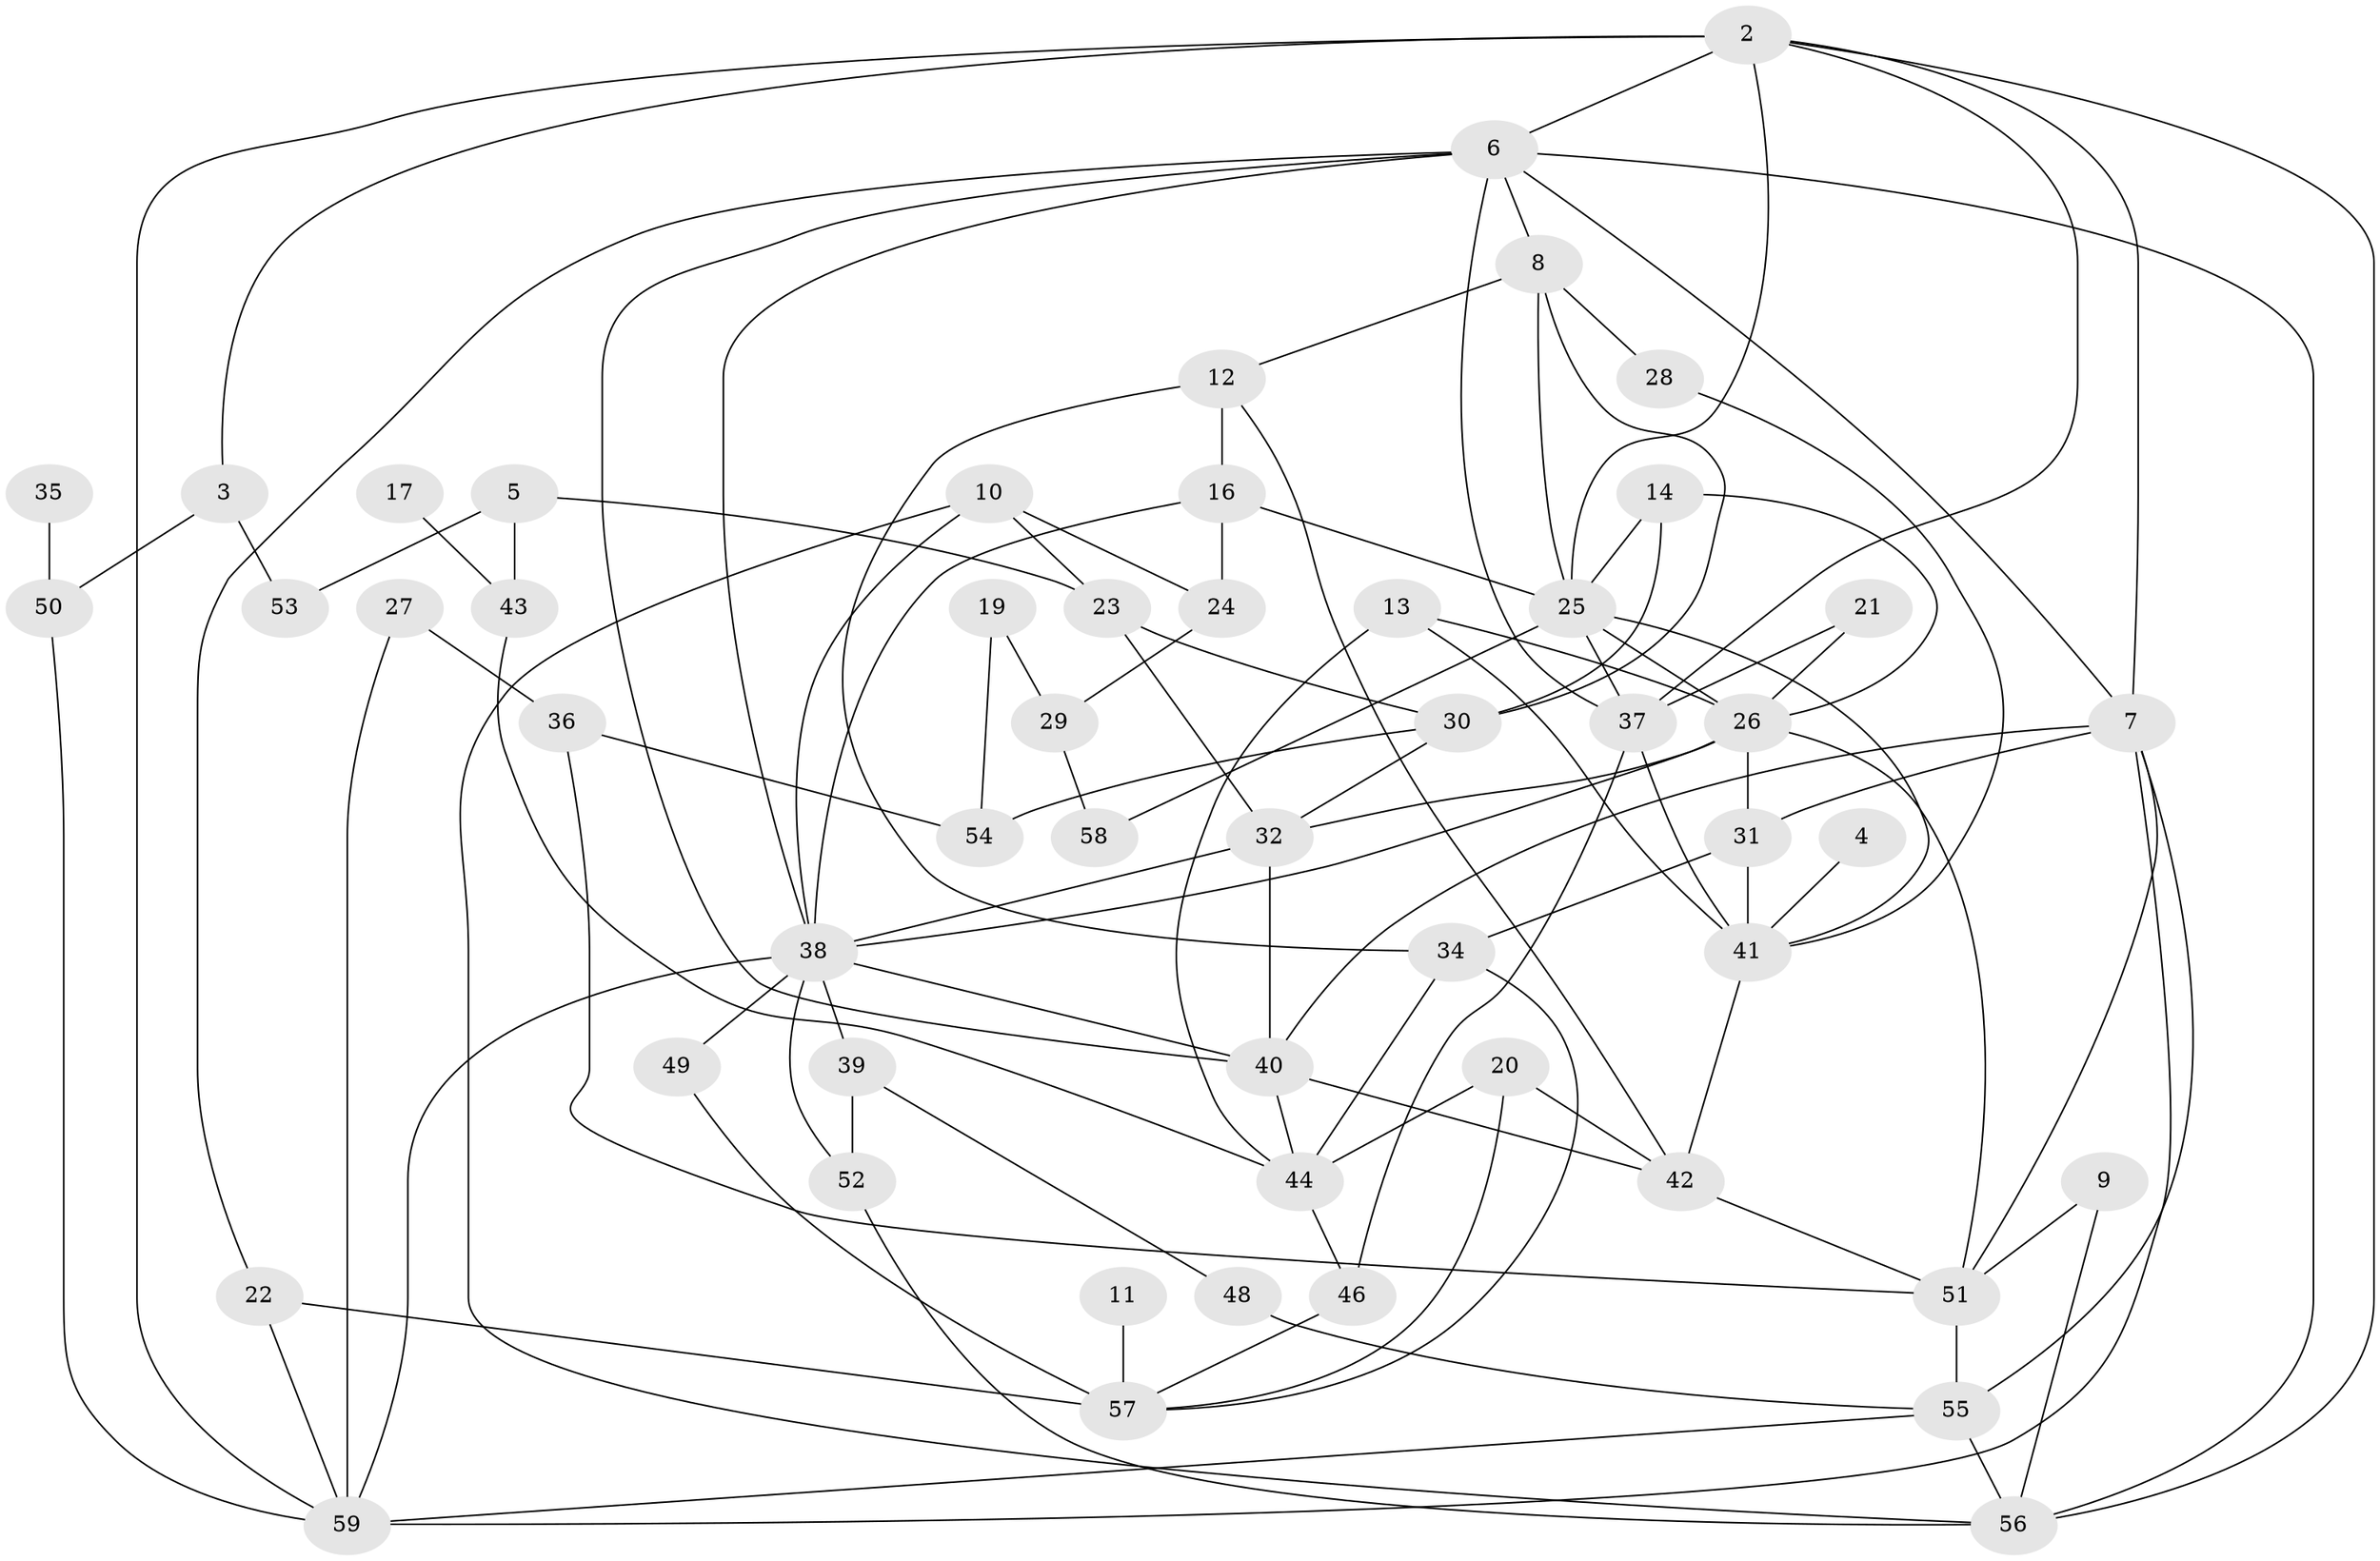 // original degree distribution, {1: 0.26495726495726496, 4: 0.1452991452991453, 7: 0.03418803418803419, 3: 0.23931623931623933, 2: 0.15384615384615385, 0: 0.02564102564102564, 5: 0.07692307692307693, 6: 0.05982905982905983}
// Generated by graph-tools (version 1.1) at 2025/00/03/09/25 03:00:50]
// undirected, 53 vertices, 107 edges
graph export_dot {
graph [start="1"]
  node [color=gray90,style=filled];
  2;
  3;
  4;
  5;
  6;
  7;
  8;
  9;
  10;
  11;
  12;
  13;
  14;
  16;
  17;
  19;
  20;
  21;
  22;
  23;
  24;
  25;
  26;
  27;
  28;
  29;
  30;
  31;
  32;
  34;
  35;
  36;
  37;
  38;
  39;
  40;
  41;
  42;
  43;
  44;
  46;
  48;
  49;
  50;
  51;
  52;
  53;
  54;
  55;
  56;
  57;
  58;
  59;
  2 -- 3 [weight=1.0];
  2 -- 6 [weight=1.0];
  2 -- 7 [weight=1.0];
  2 -- 25 [weight=1.0];
  2 -- 37 [weight=1.0];
  2 -- 56 [weight=1.0];
  2 -- 59 [weight=1.0];
  3 -- 50 [weight=1.0];
  3 -- 53 [weight=1.0];
  4 -- 41 [weight=1.0];
  5 -- 23 [weight=1.0];
  5 -- 43 [weight=1.0];
  5 -- 53 [weight=1.0];
  6 -- 7 [weight=1.0];
  6 -- 8 [weight=1.0];
  6 -- 22 [weight=1.0];
  6 -- 37 [weight=1.0];
  6 -- 38 [weight=1.0];
  6 -- 40 [weight=1.0];
  6 -- 56 [weight=1.0];
  7 -- 31 [weight=1.0];
  7 -- 40 [weight=1.0];
  7 -- 51 [weight=1.0];
  7 -- 55 [weight=1.0];
  7 -- 59 [weight=1.0];
  8 -- 12 [weight=1.0];
  8 -- 25 [weight=1.0];
  8 -- 28 [weight=1.0];
  8 -- 30 [weight=1.0];
  9 -- 51 [weight=1.0];
  9 -- 56 [weight=1.0];
  10 -- 23 [weight=1.0];
  10 -- 24 [weight=1.0];
  10 -- 38 [weight=1.0];
  10 -- 56 [weight=1.0];
  11 -- 57 [weight=2.0];
  12 -- 16 [weight=1.0];
  12 -- 34 [weight=2.0];
  12 -- 42 [weight=1.0];
  13 -- 26 [weight=1.0];
  13 -- 41 [weight=1.0];
  13 -- 44 [weight=1.0];
  14 -- 25 [weight=1.0];
  14 -- 26 [weight=1.0];
  14 -- 30 [weight=1.0];
  16 -- 24 [weight=1.0];
  16 -- 25 [weight=1.0];
  16 -- 38 [weight=1.0];
  17 -- 43 [weight=1.0];
  19 -- 29 [weight=1.0];
  19 -- 54 [weight=1.0];
  20 -- 42 [weight=1.0];
  20 -- 44 [weight=1.0];
  20 -- 57 [weight=1.0];
  21 -- 26 [weight=1.0];
  21 -- 37 [weight=1.0];
  22 -- 57 [weight=1.0];
  22 -- 59 [weight=1.0];
  23 -- 30 [weight=1.0];
  23 -- 32 [weight=1.0];
  24 -- 29 [weight=1.0];
  25 -- 26 [weight=1.0];
  25 -- 37 [weight=1.0];
  25 -- 41 [weight=1.0];
  25 -- 58 [weight=1.0];
  26 -- 31 [weight=1.0];
  26 -- 32 [weight=1.0];
  26 -- 38 [weight=1.0];
  26 -- 51 [weight=1.0];
  27 -- 36 [weight=1.0];
  27 -- 59 [weight=1.0];
  28 -- 41 [weight=1.0];
  29 -- 58 [weight=1.0];
  30 -- 32 [weight=1.0];
  30 -- 54 [weight=1.0];
  31 -- 34 [weight=1.0];
  31 -- 41 [weight=1.0];
  32 -- 38 [weight=1.0];
  32 -- 40 [weight=1.0];
  34 -- 44 [weight=1.0];
  34 -- 57 [weight=1.0];
  35 -- 50 [weight=1.0];
  36 -- 51 [weight=1.0];
  36 -- 54 [weight=1.0];
  37 -- 41 [weight=1.0];
  37 -- 46 [weight=1.0];
  38 -- 39 [weight=1.0];
  38 -- 40 [weight=1.0];
  38 -- 49 [weight=1.0];
  38 -- 52 [weight=1.0];
  38 -- 59 [weight=1.0];
  39 -- 48 [weight=1.0];
  39 -- 52 [weight=1.0];
  40 -- 42 [weight=1.0];
  40 -- 44 [weight=1.0];
  41 -- 42 [weight=1.0];
  42 -- 51 [weight=1.0];
  43 -- 44 [weight=1.0];
  44 -- 46 [weight=1.0];
  46 -- 57 [weight=1.0];
  48 -- 55 [weight=1.0];
  49 -- 57 [weight=1.0];
  50 -- 59 [weight=1.0];
  51 -- 55 [weight=1.0];
  52 -- 56 [weight=1.0];
  55 -- 56 [weight=1.0];
  55 -- 59 [weight=1.0];
}
